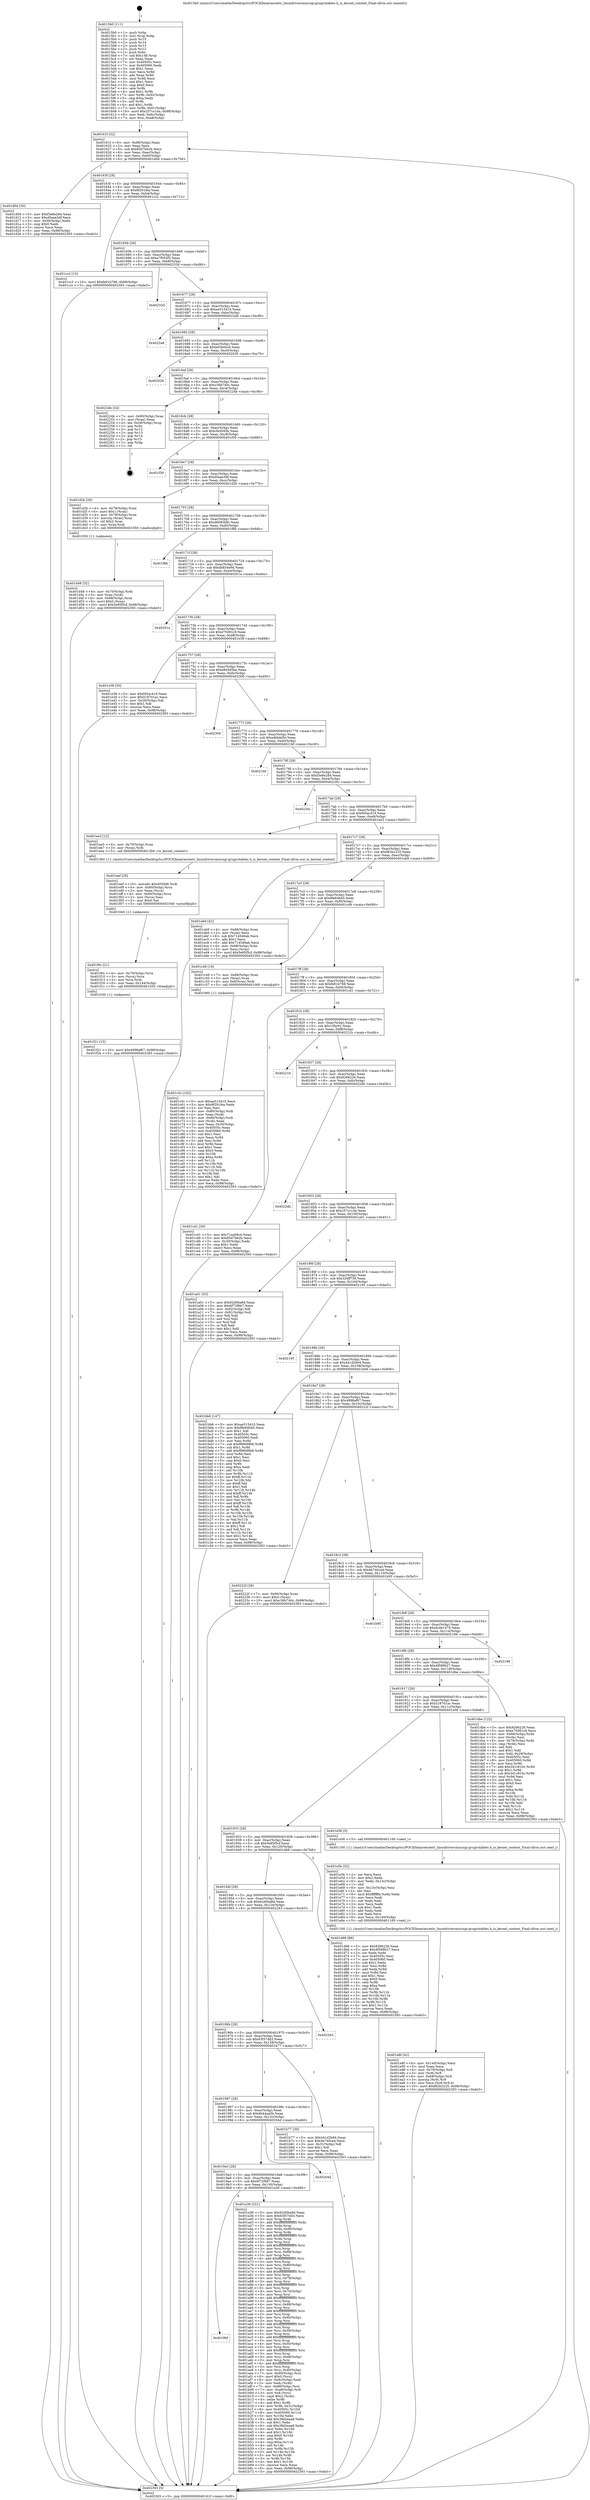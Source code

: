 digraph "0x4015b0" {
  label = "0x4015b0 (/mnt/c/Users/mathe/Desktop/tcc/POCII/binaries/extr_linuxdriversmiscsgi-grugrutables.h_is_kernel_context_Final-ollvm.out::main(0))"
  labelloc = "t"
  node[shape=record]

  Entry [label="",width=0.3,height=0.3,shape=circle,fillcolor=black,style=filled]
  "0x40161f" [label="{
     0x40161f [32]\l
     | [instrs]\l
     &nbsp;&nbsp;0x40161f \<+6\>: mov -0x98(%rbp),%eax\l
     &nbsp;&nbsp;0x401625 \<+2\>: mov %eax,%ecx\l
     &nbsp;&nbsp;0x401627 \<+6\>: sub $0x85d7bb2b,%ecx\l
     &nbsp;&nbsp;0x40162d \<+6\>: mov %eax,-0xac(%rbp)\l
     &nbsp;&nbsp;0x401633 \<+6\>: mov %ecx,-0xb0(%rbp)\l
     &nbsp;&nbsp;0x401639 \<+6\>: je 0000000000401d0d \<main+0x75d\>\l
  }"]
  "0x401d0d" [label="{
     0x401d0d [30]\l
     | [instrs]\l
     &nbsp;&nbsp;0x401d0d \<+5\>: mov $0xf3e8e284,%eax\l
     &nbsp;&nbsp;0x401d12 \<+5\>: mov $0xd5aae3df,%ecx\l
     &nbsp;&nbsp;0x401d17 \<+3\>: mov -0x30(%rbp),%edx\l
     &nbsp;&nbsp;0x401d1a \<+3\>: cmp $0x0,%edx\l
     &nbsp;&nbsp;0x401d1d \<+3\>: cmove %ecx,%eax\l
     &nbsp;&nbsp;0x401d20 \<+6\>: mov %eax,-0x98(%rbp)\l
     &nbsp;&nbsp;0x401d26 \<+5\>: jmp 0000000000402393 \<main+0xde3\>\l
  }"]
  "0x40163f" [label="{
     0x40163f [28]\l
     | [instrs]\l
     &nbsp;&nbsp;0x40163f \<+5\>: jmp 0000000000401644 \<main+0x94\>\l
     &nbsp;&nbsp;0x401644 \<+6\>: mov -0xac(%rbp),%eax\l
     &nbsp;&nbsp;0x40164a \<+5\>: sub $0x8f291fea,%eax\l
     &nbsp;&nbsp;0x40164f \<+6\>: mov %eax,-0xb4(%rbp)\l
     &nbsp;&nbsp;0x401655 \<+6\>: je 0000000000401cc2 \<main+0x712\>\l
  }"]
  Exit [label="",width=0.3,height=0.3,shape=circle,fillcolor=black,style=filled,peripheries=2]
  "0x401cc2" [label="{
     0x401cc2 [15]\l
     | [instrs]\l
     &nbsp;&nbsp;0x401cc2 \<+10\>: movl $0xfe91b788,-0x98(%rbp)\l
     &nbsp;&nbsp;0x401ccc \<+5\>: jmp 0000000000402393 \<main+0xde3\>\l
  }"]
  "0x40165b" [label="{
     0x40165b [28]\l
     | [instrs]\l
     &nbsp;&nbsp;0x40165b \<+5\>: jmp 0000000000401660 \<main+0xb0\>\l
     &nbsp;&nbsp;0x401660 \<+6\>: mov -0xac(%rbp),%eax\l
     &nbsp;&nbsp;0x401666 \<+5\>: sub $0xa7f055f3,%eax\l
     &nbsp;&nbsp;0x40166b \<+6\>: mov %eax,-0xb8(%rbp)\l
     &nbsp;&nbsp;0x401671 \<+6\>: je 000000000040233d \<main+0xd8d\>\l
  }"]
  "0x401f21" [label="{
     0x401f21 [15]\l
     | [instrs]\l
     &nbsp;&nbsp;0x401f21 \<+10\>: movl $0x4998af67,-0x98(%rbp)\l
     &nbsp;&nbsp;0x401f2b \<+5\>: jmp 0000000000402393 \<main+0xde3\>\l
  }"]
  "0x40233d" [label="{
     0x40233d\l
  }", style=dashed]
  "0x401677" [label="{
     0x401677 [28]\l
     | [instrs]\l
     &nbsp;&nbsp;0x401677 \<+5\>: jmp 000000000040167c \<main+0xcc\>\l
     &nbsp;&nbsp;0x40167c \<+6\>: mov -0xac(%rbp),%eax\l
     &nbsp;&nbsp;0x401682 \<+5\>: sub $0xae515410,%eax\l
     &nbsp;&nbsp;0x401687 \<+6\>: mov %eax,-0xbc(%rbp)\l
     &nbsp;&nbsp;0x40168d \<+6\>: je 00000000004022a8 \<main+0xcf8\>\l
  }"]
  "0x401f0c" [label="{
     0x401f0c [21]\l
     | [instrs]\l
     &nbsp;&nbsp;0x401f0c \<+4\>: mov -0x70(%rbp),%rcx\l
     &nbsp;&nbsp;0x401f10 \<+3\>: mov (%rcx),%rcx\l
     &nbsp;&nbsp;0x401f13 \<+3\>: mov %rcx,%rdi\l
     &nbsp;&nbsp;0x401f16 \<+6\>: mov %eax,-0x144(%rbp)\l
     &nbsp;&nbsp;0x401f1c \<+5\>: call 0000000000401030 \<free@plt\>\l
     | [calls]\l
     &nbsp;&nbsp;0x401030 \{1\} (unknown)\l
  }"]
  "0x4022a8" [label="{
     0x4022a8\l
  }", style=dashed]
  "0x401693" [label="{
     0x401693 [28]\l
     | [instrs]\l
     &nbsp;&nbsp;0x401693 \<+5\>: jmp 0000000000401698 \<main+0xe8\>\l
     &nbsp;&nbsp;0x401698 \<+6\>: mov -0xac(%rbp),%eax\l
     &nbsp;&nbsp;0x40169e \<+5\>: sub $0xb65b0ec6,%eax\l
     &nbsp;&nbsp;0x4016a3 \<+6\>: mov %eax,-0xc0(%rbp)\l
     &nbsp;&nbsp;0x4016a9 \<+6\>: je 0000000000402029 \<main+0xa79\>\l
  }"]
  "0x401eef" [label="{
     0x401eef [29]\l
     | [instrs]\l
     &nbsp;&nbsp;0x401eef \<+10\>: movabs $0x4030d6,%rdi\l
     &nbsp;&nbsp;0x401ef9 \<+4\>: mov -0x60(%rbp),%rcx\l
     &nbsp;&nbsp;0x401efd \<+2\>: mov %eax,(%rcx)\l
     &nbsp;&nbsp;0x401eff \<+4\>: mov -0x60(%rbp),%rcx\l
     &nbsp;&nbsp;0x401f03 \<+2\>: mov (%rcx),%esi\l
     &nbsp;&nbsp;0x401f05 \<+2\>: mov $0x0,%al\l
     &nbsp;&nbsp;0x401f07 \<+5\>: call 0000000000401040 \<printf@plt\>\l
     | [calls]\l
     &nbsp;&nbsp;0x401040 \{1\} (unknown)\l
  }"]
  "0x402029" [label="{
     0x402029\l
  }", style=dashed]
  "0x4016af" [label="{
     0x4016af [28]\l
     | [instrs]\l
     &nbsp;&nbsp;0x4016af \<+5\>: jmp 00000000004016b4 \<main+0x104\>\l
     &nbsp;&nbsp;0x4016b4 \<+6\>: mov -0xac(%rbp),%eax\l
     &nbsp;&nbsp;0x4016ba \<+5\>: sub $0xc36b740c,%eax\l
     &nbsp;&nbsp;0x4016bf \<+6\>: mov %eax,-0xc4(%rbp)\l
     &nbsp;&nbsp;0x4016c5 \<+6\>: je 000000000040224b \<main+0xc9b\>\l
  }"]
  "0x401e8f" [label="{
     0x401e8f [42]\l
     | [instrs]\l
     &nbsp;&nbsp;0x401e8f \<+6\>: mov -0x140(%rbp),%ecx\l
     &nbsp;&nbsp;0x401e95 \<+3\>: imul %eax,%ecx\l
     &nbsp;&nbsp;0x401e98 \<+4\>: mov -0x70(%rbp),%r8\l
     &nbsp;&nbsp;0x401e9c \<+3\>: mov (%r8),%r8\l
     &nbsp;&nbsp;0x401e9f \<+4\>: mov -0x68(%rbp),%r9\l
     &nbsp;&nbsp;0x401ea3 \<+3\>: movslq (%r9),%r9\l
     &nbsp;&nbsp;0x401ea6 \<+4\>: mov %ecx,(%r8,%r9,4)\l
     &nbsp;&nbsp;0x401eaa \<+10\>: movl $0xf82b2225,-0x98(%rbp)\l
     &nbsp;&nbsp;0x401eb4 \<+5\>: jmp 0000000000402393 \<main+0xde3\>\l
  }"]
  "0x40224b" [label="{
     0x40224b [24]\l
     | [instrs]\l
     &nbsp;&nbsp;0x40224b \<+7\>: mov -0x90(%rbp),%rax\l
     &nbsp;&nbsp;0x402252 \<+2\>: mov (%rax),%eax\l
     &nbsp;&nbsp;0x402254 \<+4\>: lea -0x28(%rbp),%rsp\l
     &nbsp;&nbsp;0x402258 \<+1\>: pop %rbx\l
     &nbsp;&nbsp;0x402259 \<+2\>: pop %r12\l
     &nbsp;&nbsp;0x40225b \<+2\>: pop %r13\l
     &nbsp;&nbsp;0x40225d \<+2\>: pop %r14\l
     &nbsp;&nbsp;0x40225f \<+2\>: pop %r15\l
     &nbsp;&nbsp;0x402261 \<+1\>: pop %rbp\l
     &nbsp;&nbsp;0x402262 \<+1\>: ret\l
  }"]
  "0x4016cb" [label="{
     0x4016cb [28]\l
     | [instrs]\l
     &nbsp;&nbsp;0x4016cb \<+5\>: jmp 00000000004016d0 \<main+0x120\>\l
     &nbsp;&nbsp;0x4016d0 \<+6\>: mov -0xac(%rbp),%eax\l
     &nbsp;&nbsp;0x4016d6 \<+5\>: sub $0xcfa3045b,%eax\l
     &nbsp;&nbsp;0x4016db \<+6\>: mov %eax,-0xc8(%rbp)\l
     &nbsp;&nbsp;0x4016e1 \<+6\>: je 0000000000401f30 \<main+0x980\>\l
  }"]
  "0x401e5b" [label="{
     0x401e5b [52]\l
     | [instrs]\l
     &nbsp;&nbsp;0x401e5b \<+2\>: xor %ecx,%ecx\l
     &nbsp;&nbsp;0x401e5d \<+5\>: mov $0x2,%edx\l
     &nbsp;&nbsp;0x401e62 \<+6\>: mov %edx,-0x13c(%rbp)\l
     &nbsp;&nbsp;0x401e68 \<+1\>: cltd\l
     &nbsp;&nbsp;0x401e69 \<+6\>: mov -0x13c(%rbp),%esi\l
     &nbsp;&nbsp;0x401e6f \<+2\>: idiv %esi\l
     &nbsp;&nbsp;0x401e71 \<+6\>: imul $0xfffffffe,%edx,%edx\l
     &nbsp;&nbsp;0x401e77 \<+2\>: mov %ecx,%edi\l
     &nbsp;&nbsp;0x401e79 \<+2\>: sub %edx,%edi\l
     &nbsp;&nbsp;0x401e7b \<+2\>: mov %ecx,%edx\l
     &nbsp;&nbsp;0x401e7d \<+3\>: sub $0x1,%edx\l
     &nbsp;&nbsp;0x401e80 \<+2\>: add %edx,%edi\l
     &nbsp;&nbsp;0x401e82 \<+2\>: sub %edi,%ecx\l
     &nbsp;&nbsp;0x401e84 \<+6\>: mov %ecx,-0x140(%rbp)\l
     &nbsp;&nbsp;0x401e8a \<+5\>: call 0000000000401160 \<next_i\>\l
     | [calls]\l
     &nbsp;&nbsp;0x401160 \{1\} (/mnt/c/Users/mathe/Desktop/tcc/POCII/binaries/extr_linuxdriversmiscsgi-grugrutables.h_is_kernel_context_Final-ollvm.out::next_i)\l
  }"]
  "0x401f30" [label="{
     0x401f30\l
  }", style=dashed]
  "0x4016e7" [label="{
     0x4016e7 [28]\l
     | [instrs]\l
     &nbsp;&nbsp;0x4016e7 \<+5\>: jmp 00000000004016ec \<main+0x13c\>\l
     &nbsp;&nbsp;0x4016ec \<+6\>: mov -0xac(%rbp),%eax\l
     &nbsp;&nbsp;0x4016f2 \<+5\>: sub $0xd5aae3df,%eax\l
     &nbsp;&nbsp;0x4016f7 \<+6\>: mov %eax,-0xcc(%rbp)\l
     &nbsp;&nbsp;0x4016fd \<+6\>: je 0000000000401d2b \<main+0x77b\>\l
  }"]
  "0x401d48" [label="{
     0x401d48 [32]\l
     | [instrs]\l
     &nbsp;&nbsp;0x401d48 \<+4\>: mov -0x70(%rbp),%rdi\l
     &nbsp;&nbsp;0x401d4c \<+3\>: mov %rax,(%rdi)\l
     &nbsp;&nbsp;0x401d4f \<+4\>: mov -0x68(%rbp),%rax\l
     &nbsp;&nbsp;0x401d53 \<+6\>: movl $0x0,(%rax)\l
     &nbsp;&nbsp;0x401d59 \<+10\>: movl $0x5e95f5cf,-0x98(%rbp)\l
     &nbsp;&nbsp;0x401d63 \<+5\>: jmp 0000000000402393 \<main+0xde3\>\l
  }"]
  "0x401d2b" [label="{
     0x401d2b [29]\l
     | [instrs]\l
     &nbsp;&nbsp;0x401d2b \<+4\>: mov -0x78(%rbp),%rax\l
     &nbsp;&nbsp;0x401d2f \<+6\>: movl $0x1,(%rax)\l
     &nbsp;&nbsp;0x401d35 \<+4\>: mov -0x78(%rbp),%rax\l
     &nbsp;&nbsp;0x401d39 \<+3\>: movslq (%rax),%rax\l
     &nbsp;&nbsp;0x401d3c \<+4\>: shl $0x2,%rax\l
     &nbsp;&nbsp;0x401d40 \<+3\>: mov %rax,%rdi\l
     &nbsp;&nbsp;0x401d43 \<+5\>: call 0000000000401050 \<malloc@plt\>\l
     | [calls]\l
     &nbsp;&nbsp;0x401050 \{1\} (unknown)\l
  }"]
  "0x401703" [label="{
     0x401703 [28]\l
     | [instrs]\l
     &nbsp;&nbsp;0x401703 \<+5\>: jmp 0000000000401708 \<main+0x158\>\l
     &nbsp;&nbsp;0x401708 \<+6\>: mov -0xac(%rbp),%eax\l
     &nbsp;&nbsp;0x40170e \<+5\>: sub $0xd6083b9c,%eax\l
     &nbsp;&nbsp;0x401713 \<+6\>: mov %eax,-0xd0(%rbp)\l
     &nbsp;&nbsp;0x401719 \<+6\>: je 0000000000401f8b \<main+0x9db\>\l
  }"]
  "0x401c5c" [label="{
     0x401c5c [102]\l
     | [instrs]\l
     &nbsp;&nbsp;0x401c5c \<+5\>: mov $0xae515410,%ecx\l
     &nbsp;&nbsp;0x401c61 \<+5\>: mov $0x8f291fea,%edx\l
     &nbsp;&nbsp;0x401c66 \<+2\>: xor %esi,%esi\l
     &nbsp;&nbsp;0x401c68 \<+4\>: mov -0x80(%rbp),%rdi\l
     &nbsp;&nbsp;0x401c6c \<+2\>: mov %eax,(%rdi)\l
     &nbsp;&nbsp;0x401c6e \<+4\>: mov -0x80(%rbp),%rdi\l
     &nbsp;&nbsp;0x401c72 \<+2\>: mov (%rdi),%eax\l
     &nbsp;&nbsp;0x401c74 \<+3\>: mov %eax,-0x30(%rbp)\l
     &nbsp;&nbsp;0x401c77 \<+7\>: mov 0x40505c,%eax\l
     &nbsp;&nbsp;0x401c7e \<+8\>: mov 0x405060,%r8d\l
     &nbsp;&nbsp;0x401c86 \<+3\>: sub $0x1,%esi\l
     &nbsp;&nbsp;0x401c89 \<+3\>: mov %eax,%r9d\l
     &nbsp;&nbsp;0x401c8c \<+3\>: add %esi,%r9d\l
     &nbsp;&nbsp;0x401c8f \<+4\>: imul %r9d,%eax\l
     &nbsp;&nbsp;0x401c93 \<+3\>: and $0x1,%eax\l
     &nbsp;&nbsp;0x401c96 \<+3\>: cmp $0x0,%eax\l
     &nbsp;&nbsp;0x401c99 \<+4\>: sete %r10b\l
     &nbsp;&nbsp;0x401c9d \<+4\>: cmp $0xa,%r8d\l
     &nbsp;&nbsp;0x401ca1 \<+4\>: setl %r11b\l
     &nbsp;&nbsp;0x401ca5 \<+3\>: mov %r10b,%bl\l
     &nbsp;&nbsp;0x401ca8 \<+3\>: and %r11b,%bl\l
     &nbsp;&nbsp;0x401cab \<+3\>: xor %r11b,%r10b\l
     &nbsp;&nbsp;0x401cae \<+3\>: or %r10b,%bl\l
     &nbsp;&nbsp;0x401cb1 \<+3\>: test $0x1,%bl\l
     &nbsp;&nbsp;0x401cb4 \<+3\>: cmovne %edx,%ecx\l
     &nbsp;&nbsp;0x401cb7 \<+6\>: mov %ecx,-0x98(%rbp)\l
     &nbsp;&nbsp;0x401cbd \<+5\>: jmp 0000000000402393 \<main+0xde3\>\l
  }"]
  "0x401f8b" [label="{
     0x401f8b\l
  }", style=dashed]
  "0x40171f" [label="{
     0x40171f [28]\l
     | [instrs]\l
     &nbsp;&nbsp;0x40171f \<+5\>: jmp 0000000000401724 \<main+0x174\>\l
     &nbsp;&nbsp;0x401724 \<+6\>: mov -0xac(%rbp),%eax\l
     &nbsp;&nbsp;0x40172a \<+5\>: sub $0xdb834e9d,%eax\l
     &nbsp;&nbsp;0x40172f \<+6\>: mov %eax,-0xd4(%rbp)\l
     &nbsp;&nbsp;0x401735 \<+6\>: je 000000000040201a \<main+0xa6a\>\l
  }"]
  "0x4019bf" [label="{
     0x4019bf\l
  }", style=dashed]
  "0x40201a" [label="{
     0x40201a\l
  }", style=dashed]
  "0x40173b" [label="{
     0x40173b [28]\l
     | [instrs]\l
     &nbsp;&nbsp;0x40173b \<+5\>: jmp 0000000000401740 \<main+0x190\>\l
     &nbsp;&nbsp;0x401740 \<+6\>: mov -0xac(%rbp),%eax\l
     &nbsp;&nbsp;0x401746 \<+5\>: sub $0xe75081c9,%eax\l
     &nbsp;&nbsp;0x40174b \<+6\>: mov %eax,-0xd8(%rbp)\l
     &nbsp;&nbsp;0x401751 \<+6\>: je 0000000000401e38 \<main+0x888\>\l
  }"]
  "0x401a36" [label="{
     0x401a36 [321]\l
     | [instrs]\l
     &nbsp;&nbsp;0x401a36 \<+5\>: mov $0x62d0ba8d,%eax\l
     &nbsp;&nbsp;0x401a3b \<+5\>: mov $0x63f37dd3,%ecx\l
     &nbsp;&nbsp;0x401a40 \<+3\>: mov %rsp,%rdx\l
     &nbsp;&nbsp;0x401a43 \<+4\>: add $0xfffffffffffffff0,%rdx\l
     &nbsp;&nbsp;0x401a47 \<+3\>: mov %rdx,%rsp\l
     &nbsp;&nbsp;0x401a4a \<+7\>: mov %rdx,-0x90(%rbp)\l
     &nbsp;&nbsp;0x401a51 \<+3\>: mov %rsp,%rdx\l
     &nbsp;&nbsp;0x401a54 \<+4\>: add $0xfffffffffffffff0,%rdx\l
     &nbsp;&nbsp;0x401a58 \<+3\>: mov %rdx,%rsp\l
     &nbsp;&nbsp;0x401a5b \<+3\>: mov %rsp,%rsi\l
     &nbsp;&nbsp;0x401a5e \<+4\>: add $0xfffffffffffffff0,%rsi\l
     &nbsp;&nbsp;0x401a62 \<+3\>: mov %rsi,%rsp\l
     &nbsp;&nbsp;0x401a65 \<+7\>: mov %rsi,-0x88(%rbp)\l
     &nbsp;&nbsp;0x401a6c \<+3\>: mov %rsp,%rsi\l
     &nbsp;&nbsp;0x401a6f \<+4\>: add $0xfffffffffffffff0,%rsi\l
     &nbsp;&nbsp;0x401a73 \<+3\>: mov %rsi,%rsp\l
     &nbsp;&nbsp;0x401a76 \<+4\>: mov %rsi,-0x80(%rbp)\l
     &nbsp;&nbsp;0x401a7a \<+3\>: mov %rsp,%rsi\l
     &nbsp;&nbsp;0x401a7d \<+4\>: add $0xfffffffffffffff0,%rsi\l
     &nbsp;&nbsp;0x401a81 \<+3\>: mov %rsi,%rsp\l
     &nbsp;&nbsp;0x401a84 \<+4\>: mov %rsi,-0x78(%rbp)\l
     &nbsp;&nbsp;0x401a88 \<+3\>: mov %rsp,%rsi\l
     &nbsp;&nbsp;0x401a8b \<+4\>: add $0xfffffffffffffff0,%rsi\l
     &nbsp;&nbsp;0x401a8f \<+3\>: mov %rsi,%rsp\l
     &nbsp;&nbsp;0x401a92 \<+4\>: mov %rsi,-0x70(%rbp)\l
     &nbsp;&nbsp;0x401a96 \<+3\>: mov %rsp,%rsi\l
     &nbsp;&nbsp;0x401a99 \<+4\>: add $0xfffffffffffffff0,%rsi\l
     &nbsp;&nbsp;0x401a9d \<+3\>: mov %rsi,%rsp\l
     &nbsp;&nbsp;0x401aa0 \<+4\>: mov %rsi,-0x68(%rbp)\l
     &nbsp;&nbsp;0x401aa4 \<+3\>: mov %rsp,%rsi\l
     &nbsp;&nbsp;0x401aa7 \<+4\>: add $0xfffffffffffffff0,%rsi\l
     &nbsp;&nbsp;0x401aab \<+3\>: mov %rsi,%rsp\l
     &nbsp;&nbsp;0x401aae \<+4\>: mov %rsi,-0x60(%rbp)\l
     &nbsp;&nbsp;0x401ab2 \<+3\>: mov %rsp,%rsi\l
     &nbsp;&nbsp;0x401ab5 \<+4\>: add $0xfffffffffffffff0,%rsi\l
     &nbsp;&nbsp;0x401ab9 \<+3\>: mov %rsi,%rsp\l
     &nbsp;&nbsp;0x401abc \<+4\>: mov %rsi,-0x58(%rbp)\l
     &nbsp;&nbsp;0x401ac0 \<+3\>: mov %rsp,%rsi\l
     &nbsp;&nbsp;0x401ac3 \<+4\>: add $0xfffffffffffffff0,%rsi\l
     &nbsp;&nbsp;0x401ac7 \<+3\>: mov %rsi,%rsp\l
     &nbsp;&nbsp;0x401aca \<+4\>: mov %rsi,-0x50(%rbp)\l
     &nbsp;&nbsp;0x401ace \<+3\>: mov %rsp,%rsi\l
     &nbsp;&nbsp;0x401ad1 \<+4\>: add $0xfffffffffffffff0,%rsi\l
     &nbsp;&nbsp;0x401ad5 \<+3\>: mov %rsi,%rsp\l
     &nbsp;&nbsp;0x401ad8 \<+4\>: mov %rsi,-0x48(%rbp)\l
     &nbsp;&nbsp;0x401adc \<+3\>: mov %rsp,%rsi\l
     &nbsp;&nbsp;0x401adf \<+4\>: add $0xfffffffffffffff0,%rsi\l
     &nbsp;&nbsp;0x401ae3 \<+3\>: mov %rsi,%rsp\l
     &nbsp;&nbsp;0x401ae6 \<+4\>: mov %rsi,-0x40(%rbp)\l
     &nbsp;&nbsp;0x401aea \<+7\>: mov -0x90(%rbp),%rsi\l
     &nbsp;&nbsp;0x401af1 \<+6\>: movl $0x0,(%rsi)\l
     &nbsp;&nbsp;0x401af7 \<+6\>: mov -0x9c(%rbp),%edi\l
     &nbsp;&nbsp;0x401afd \<+2\>: mov %edi,(%rdx)\l
     &nbsp;&nbsp;0x401aff \<+7\>: mov -0x88(%rbp),%rsi\l
     &nbsp;&nbsp;0x401b06 \<+7\>: mov -0xa8(%rbp),%r8\l
     &nbsp;&nbsp;0x401b0d \<+3\>: mov %r8,(%rsi)\l
     &nbsp;&nbsp;0x401b10 \<+3\>: cmpl $0x2,(%rdx)\l
     &nbsp;&nbsp;0x401b13 \<+4\>: setne %r9b\l
     &nbsp;&nbsp;0x401b17 \<+4\>: and $0x1,%r9b\l
     &nbsp;&nbsp;0x401b1b \<+4\>: mov %r9b,-0x31(%rbp)\l
     &nbsp;&nbsp;0x401b1f \<+8\>: mov 0x40505c,%r10d\l
     &nbsp;&nbsp;0x401b27 \<+8\>: mov 0x405060,%r11d\l
     &nbsp;&nbsp;0x401b2f \<+3\>: mov %r10d,%ebx\l
     &nbsp;&nbsp;0x401b32 \<+6\>: add $0x39d2eaa8,%ebx\l
     &nbsp;&nbsp;0x401b38 \<+3\>: sub $0x1,%ebx\l
     &nbsp;&nbsp;0x401b3b \<+6\>: sub $0x39d2eaa8,%ebx\l
     &nbsp;&nbsp;0x401b41 \<+4\>: imul %ebx,%r10d\l
     &nbsp;&nbsp;0x401b45 \<+4\>: and $0x1,%r10d\l
     &nbsp;&nbsp;0x401b49 \<+4\>: cmp $0x0,%r10d\l
     &nbsp;&nbsp;0x401b4d \<+4\>: sete %r9b\l
     &nbsp;&nbsp;0x401b51 \<+4\>: cmp $0xa,%r11d\l
     &nbsp;&nbsp;0x401b55 \<+4\>: setl %r14b\l
     &nbsp;&nbsp;0x401b59 \<+3\>: mov %r9b,%r15b\l
     &nbsp;&nbsp;0x401b5c \<+3\>: and %r14b,%r15b\l
     &nbsp;&nbsp;0x401b5f \<+3\>: xor %r14b,%r9b\l
     &nbsp;&nbsp;0x401b62 \<+3\>: or %r9b,%r15b\l
     &nbsp;&nbsp;0x401b65 \<+4\>: test $0x1,%r15b\l
     &nbsp;&nbsp;0x401b69 \<+3\>: cmovne %ecx,%eax\l
     &nbsp;&nbsp;0x401b6c \<+6\>: mov %eax,-0x98(%rbp)\l
     &nbsp;&nbsp;0x401b72 \<+5\>: jmp 0000000000402393 \<main+0xde3\>\l
  }"]
  "0x401e38" [label="{
     0x401e38 [30]\l
     | [instrs]\l
     &nbsp;&nbsp;0x401e38 \<+5\>: mov $0xf45ac419,%eax\l
     &nbsp;&nbsp;0x401e3d \<+5\>: mov $0x518701ac,%ecx\l
     &nbsp;&nbsp;0x401e42 \<+3\>: mov -0x29(%rbp),%dl\l
     &nbsp;&nbsp;0x401e45 \<+3\>: test $0x1,%dl\l
     &nbsp;&nbsp;0x401e48 \<+3\>: cmovne %ecx,%eax\l
     &nbsp;&nbsp;0x401e4b \<+6\>: mov %eax,-0x98(%rbp)\l
     &nbsp;&nbsp;0x401e51 \<+5\>: jmp 0000000000402393 \<main+0xde3\>\l
  }"]
  "0x401757" [label="{
     0x401757 [28]\l
     | [instrs]\l
     &nbsp;&nbsp;0x401757 \<+5\>: jmp 000000000040175c \<main+0x1ac\>\l
     &nbsp;&nbsp;0x40175c \<+6\>: mov -0xac(%rbp),%eax\l
     &nbsp;&nbsp;0x401762 \<+5\>: sub $0xe845d5ba,%eax\l
     &nbsp;&nbsp;0x401767 \<+6\>: mov %eax,-0xdc(%rbp)\l
     &nbsp;&nbsp;0x40176d \<+6\>: je 0000000000402300 \<main+0xd50\>\l
  }"]
  "0x4019a3" [label="{
     0x4019a3 [28]\l
     | [instrs]\l
     &nbsp;&nbsp;0x4019a3 \<+5\>: jmp 00000000004019a8 \<main+0x3f8\>\l
     &nbsp;&nbsp;0x4019a8 \<+6\>: mov -0xac(%rbp),%eax\l
     &nbsp;&nbsp;0x4019ae \<+5\>: sub $0x6f72f867,%eax\l
     &nbsp;&nbsp;0x4019b3 \<+6\>: mov %eax,-0x130(%rbp)\l
     &nbsp;&nbsp;0x4019b9 \<+6\>: je 0000000000401a36 \<main+0x486\>\l
  }"]
  "0x402300" [label="{
     0x402300\l
  }", style=dashed]
  "0x401773" [label="{
     0x401773 [28]\l
     | [instrs]\l
     &nbsp;&nbsp;0x401773 \<+5\>: jmp 0000000000401778 \<main+0x1c8\>\l
     &nbsp;&nbsp;0x401778 \<+6\>: mov -0xac(%rbp),%eax\l
     &nbsp;&nbsp;0x40177e \<+5\>: sub $0xefebdd5e,%eax\l
     &nbsp;&nbsp;0x401783 \<+6\>: mov %eax,-0xe0(%rbp)\l
     &nbsp;&nbsp;0x401789 \<+6\>: je 00000000004021bf \<main+0xc0f\>\l
  }"]
  "0x40204d" [label="{
     0x40204d\l
  }", style=dashed]
  "0x4021bf" [label="{
     0x4021bf\l
  }", style=dashed]
  "0x40178f" [label="{
     0x40178f [28]\l
     | [instrs]\l
     &nbsp;&nbsp;0x40178f \<+5\>: jmp 0000000000401794 \<main+0x1e4\>\l
     &nbsp;&nbsp;0x401794 \<+6\>: mov -0xac(%rbp),%eax\l
     &nbsp;&nbsp;0x40179a \<+5\>: sub $0xf3e8e284,%eax\l
     &nbsp;&nbsp;0x40179f \<+6\>: mov %eax,-0xe4(%rbp)\l
     &nbsp;&nbsp;0x4017a5 \<+6\>: je 000000000040220c \<main+0xc5c\>\l
  }"]
  "0x401987" [label="{
     0x401987 [28]\l
     | [instrs]\l
     &nbsp;&nbsp;0x401987 \<+5\>: jmp 000000000040198c \<main+0x3dc\>\l
     &nbsp;&nbsp;0x40198c \<+6\>: mov -0xac(%rbp),%eax\l
     &nbsp;&nbsp;0x401992 \<+5\>: sub $0x6b44aa5b,%eax\l
     &nbsp;&nbsp;0x401997 \<+6\>: mov %eax,-0x12c(%rbp)\l
     &nbsp;&nbsp;0x40199d \<+6\>: je 000000000040204d \<main+0xa9d\>\l
  }"]
  "0x40220c" [label="{
     0x40220c\l
  }", style=dashed]
  "0x4017ab" [label="{
     0x4017ab [28]\l
     | [instrs]\l
     &nbsp;&nbsp;0x4017ab \<+5\>: jmp 00000000004017b0 \<main+0x200\>\l
     &nbsp;&nbsp;0x4017b0 \<+6\>: mov -0xac(%rbp),%eax\l
     &nbsp;&nbsp;0x4017b6 \<+5\>: sub $0xf45ac419,%eax\l
     &nbsp;&nbsp;0x4017bb \<+6\>: mov %eax,-0xe8(%rbp)\l
     &nbsp;&nbsp;0x4017c1 \<+6\>: je 0000000000401ee3 \<main+0x933\>\l
  }"]
  "0x401b77" [label="{
     0x401b77 [30]\l
     | [instrs]\l
     &nbsp;&nbsp;0x401b77 \<+5\>: mov $0x441d2b94,%eax\l
     &nbsp;&nbsp;0x401b7c \<+5\>: mov $0x4b740ca4,%ecx\l
     &nbsp;&nbsp;0x401b81 \<+3\>: mov -0x31(%rbp),%dl\l
     &nbsp;&nbsp;0x401b84 \<+3\>: test $0x1,%dl\l
     &nbsp;&nbsp;0x401b87 \<+3\>: cmovne %ecx,%eax\l
     &nbsp;&nbsp;0x401b8a \<+6\>: mov %eax,-0x98(%rbp)\l
     &nbsp;&nbsp;0x401b90 \<+5\>: jmp 0000000000402393 \<main+0xde3\>\l
  }"]
  "0x401ee3" [label="{
     0x401ee3 [12]\l
     | [instrs]\l
     &nbsp;&nbsp;0x401ee3 \<+4\>: mov -0x70(%rbp),%rax\l
     &nbsp;&nbsp;0x401ee7 \<+3\>: mov (%rax),%rdi\l
     &nbsp;&nbsp;0x401eea \<+5\>: call 00000000004013b0 \<is_kernel_context\>\l
     | [calls]\l
     &nbsp;&nbsp;0x4013b0 \{1\} (/mnt/c/Users/mathe/Desktop/tcc/POCII/binaries/extr_linuxdriversmiscsgi-grugrutables.h_is_kernel_context_Final-ollvm.out::is_kernel_context)\l
  }"]
  "0x4017c7" [label="{
     0x4017c7 [28]\l
     | [instrs]\l
     &nbsp;&nbsp;0x4017c7 \<+5\>: jmp 00000000004017cc \<main+0x21c\>\l
     &nbsp;&nbsp;0x4017cc \<+6\>: mov -0xac(%rbp),%eax\l
     &nbsp;&nbsp;0x4017d2 \<+5\>: sub $0xf82b2225,%eax\l
     &nbsp;&nbsp;0x4017d7 \<+6\>: mov %eax,-0xec(%rbp)\l
     &nbsp;&nbsp;0x4017dd \<+6\>: je 0000000000401eb9 \<main+0x909\>\l
  }"]
  "0x40196b" [label="{
     0x40196b [28]\l
     | [instrs]\l
     &nbsp;&nbsp;0x40196b \<+5\>: jmp 0000000000401970 \<main+0x3c0\>\l
     &nbsp;&nbsp;0x401970 \<+6\>: mov -0xac(%rbp),%eax\l
     &nbsp;&nbsp;0x401976 \<+5\>: sub $0x63f37dd3,%eax\l
     &nbsp;&nbsp;0x40197b \<+6\>: mov %eax,-0x128(%rbp)\l
     &nbsp;&nbsp;0x401981 \<+6\>: je 0000000000401b77 \<main+0x5c7\>\l
  }"]
  "0x401eb9" [label="{
     0x401eb9 [42]\l
     | [instrs]\l
     &nbsp;&nbsp;0x401eb9 \<+4\>: mov -0x68(%rbp),%rax\l
     &nbsp;&nbsp;0x401ebd \<+2\>: mov (%rax),%ecx\l
     &nbsp;&nbsp;0x401ebf \<+6\>: sub $0x714546ab,%ecx\l
     &nbsp;&nbsp;0x401ec5 \<+3\>: add $0x1,%ecx\l
     &nbsp;&nbsp;0x401ec8 \<+6\>: add $0x714546ab,%ecx\l
     &nbsp;&nbsp;0x401ece \<+4\>: mov -0x68(%rbp),%rax\l
     &nbsp;&nbsp;0x401ed2 \<+2\>: mov %ecx,(%rax)\l
     &nbsp;&nbsp;0x401ed4 \<+10\>: movl $0x5e95f5cf,-0x98(%rbp)\l
     &nbsp;&nbsp;0x401ede \<+5\>: jmp 0000000000402393 \<main+0xde3\>\l
  }"]
  "0x4017e3" [label="{
     0x4017e3 [28]\l
     | [instrs]\l
     &nbsp;&nbsp;0x4017e3 \<+5\>: jmp 00000000004017e8 \<main+0x238\>\l
     &nbsp;&nbsp;0x4017e8 \<+6\>: mov -0xac(%rbp),%eax\l
     &nbsp;&nbsp;0x4017ee \<+5\>: sub $0xf8e64b45,%eax\l
     &nbsp;&nbsp;0x4017f3 \<+6\>: mov %eax,-0xf0(%rbp)\l
     &nbsp;&nbsp;0x4017f9 \<+6\>: je 0000000000401c49 \<main+0x699\>\l
  }"]
  "0x402263" [label="{
     0x402263\l
  }", style=dashed]
  "0x401c49" [label="{
     0x401c49 [19]\l
     | [instrs]\l
     &nbsp;&nbsp;0x401c49 \<+7\>: mov -0x88(%rbp),%rax\l
     &nbsp;&nbsp;0x401c50 \<+3\>: mov (%rax),%rax\l
     &nbsp;&nbsp;0x401c53 \<+4\>: mov 0x8(%rax),%rdi\l
     &nbsp;&nbsp;0x401c57 \<+5\>: call 0000000000401060 \<atoi@plt\>\l
     | [calls]\l
     &nbsp;&nbsp;0x401060 \{1\} (unknown)\l
  }"]
  "0x4017ff" [label="{
     0x4017ff [28]\l
     | [instrs]\l
     &nbsp;&nbsp;0x4017ff \<+5\>: jmp 0000000000401804 \<main+0x254\>\l
     &nbsp;&nbsp;0x401804 \<+6\>: mov -0xac(%rbp),%eax\l
     &nbsp;&nbsp;0x40180a \<+5\>: sub $0xfe91b788,%eax\l
     &nbsp;&nbsp;0x40180f \<+6\>: mov %eax,-0xf4(%rbp)\l
     &nbsp;&nbsp;0x401815 \<+6\>: je 0000000000401cd1 \<main+0x721\>\l
  }"]
  "0x40194f" [label="{
     0x40194f [28]\l
     | [instrs]\l
     &nbsp;&nbsp;0x40194f \<+5\>: jmp 0000000000401954 \<main+0x3a4\>\l
     &nbsp;&nbsp;0x401954 \<+6\>: mov -0xac(%rbp),%eax\l
     &nbsp;&nbsp;0x40195a \<+5\>: sub $0x62d0ba8d,%eax\l
     &nbsp;&nbsp;0x40195f \<+6\>: mov %eax,-0x124(%rbp)\l
     &nbsp;&nbsp;0x401965 \<+6\>: je 0000000000402263 \<main+0xcb3\>\l
  }"]
  "0x401cd1" [label="{
     0x401cd1 [30]\l
     | [instrs]\l
     &nbsp;&nbsp;0x401cd1 \<+5\>: mov $0x71aa09c4,%eax\l
     &nbsp;&nbsp;0x401cd6 \<+5\>: mov $0x85d7bb2b,%ecx\l
     &nbsp;&nbsp;0x401cdb \<+3\>: mov -0x30(%rbp),%edx\l
     &nbsp;&nbsp;0x401cde \<+3\>: cmp $0x1,%edx\l
     &nbsp;&nbsp;0x401ce1 \<+3\>: cmovl %ecx,%eax\l
     &nbsp;&nbsp;0x401ce4 \<+6\>: mov %eax,-0x98(%rbp)\l
     &nbsp;&nbsp;0x401cea \<+5\>: jmp 0000000000402393 \<main+0xde3\>\l
  }"]
  "0x40181b" [label="{
     0x40181b [28]\l
     | [instrs]\l
     &nbsp;&nbsp;0x40181b \<+5\>: jmp 0000000000401820 \<main+0x270\>\l
     &nbsp;&nbsp;0x401820 \<+6\>: mov -0xac(%rbp),%eax\l
     &nbsp;&nbsp;0x401826 \<+5\>: sub $0x15bc91,%eax\l
     &nbsp;&nbsp;0x40182b \<+6\>: mov %eax,-0xf8(%rbp)\l
     &nbsp;&nbsp;0x401831 \<+6\>: je 000000000040221b \<main+0xc6b\>\l
  }"]
  "0x401d68" [label="{
     0x401d68 [86]\l
     | [instrs]\l
     &nbsp;&nbsp;0x401d68 \<+5\>: mov $0x8266226,%eax\l
     &nbsp;&nbsp;0x401d6d \<+5\>: mov $0x4f589b27,%ecx\l
     &nbsp;&nbsp;0x401d72 \<+2\>: xor %edx,%edx\l
     &nbsp;&nbsp;0x401d74 \<+7\>: mov 0x40505c,%esi\l
     &nbsp;&nbsp;0x401d7b \<+7\>: mov 0x405060,%edi\l
     &nbsp;&nbsp;0x401d82 \<+3\>: sub $0x1,%edx\l
     &nbsp;&nbsp;0x401d85 \<+3\>: mov %esi,%r8d\l
     &nbsp;&nbsp;0x401d88 \<+3\>: add %edx,%r8d\l
     &nbsp;&nbsp;0x401d8b \<+4\>: imul %r8d,%esi\l
     &nbsp;&nbsp;0x401d8f \<+3\>: and $0x1,%esi\l
     &nbsp;&nbsp;0x401d92 \<+3\>: cmp $0x0,%esi\l
     &nbsp;&nbsp;0x401d95 \<+4\>: sete %r9b\l
     &nbsp;&nbsp;0x401d99 \<+3\>: cmp $0xa,%edi\l
     &nbsp;&nbsp;0x401d9c \<+4\>: setl %r10b\l
     &nbsp;&nbsp;0x401da0 \<+3\>: mov %r9b,%r11b\l
     &nbsp;&nbsp;0x401da3 \<+3\>: and %r10b,%r11b\l
     &nbsp;&nbsp;0x401da6 \<+3\>: xor %r10b,%r9b\l
     &nbsp;&nbsp;0x401da9 \<+3\>: or %r9b,%r11b\l
     &nbsp;&nbsp;0x401dac \<+4\>: test $0x1,%r11b\l
     &nbsp;&nbsp;0x401db0 \<+3\>: cmovne %ecx,%eax\l
     &nbsp;&nbsp;0x401db3 \<+6\>: mov %eax,-0x98(%rbp)\l
     &nbsp;&nbsp;0x401db9 \<+5\>: jmp 0000000000402393 \<main+0xde3\>\l
  }"]
  "0x40221b" [label="{
     0x40221b\l
  }", style=dashed]
  "0x401837" [label="{
     0x401837 [28]\l
     | [instrs]\l
     &nbsp;&nbsp;0x401837 \<+5\>: jmp 000000000040183c \<main+0x28c\>\l
     &nbsp;&nbsp;0x40183c \<+6\>: mov -0xac(%rbp),%eax\l
     &nbsp;&nbsp;0x401842 \<+5\>: sub $0x8266226,%eax\l
     &nbsp;&nbsp;0x401847 \<+6\>: mov %eax,-0xfc(%rbp)\l
     &nbsp;&nbsp;0x40184d \<+6\>: je 00000000004022db \<main+0xd2b\>\l
  }"]
  "0x401933" [label="{
     0x401933 [28]\l
     | [instrs]\l
     &nbsp;&nbsp;0x401933 \<+5\>: jmp 0000000000401938 \<main+0x388\>\l
     &nbsp;&nbsp;0x401938 \<+6\>: mov -0xac(%rbp),%eax\l
     &nbsp;&nbsp;0x40193e \<+5\>: sub $0x5e95f5cf,%eax\l
     &nbsp;&nbsp;0x401943 \<+6\>: mov %eax,-0x120(%rbp)\l
     &nbsp;&nbsp;0x401949 \<+6\>: je 0000000000401d68 \<main+0x7b8\>\l
  }"]
  "0x4022db" [label="{
     0x4022db\l
  }", style=dashed]
  "0x401853" [label="{
     0x401853 [28]\l
     | [instrs]\l
     &nbsp;&nbsp;0x401853 \<+5\>: jmp 0000000000401858 \<main+0x2a8\>\l
     &nbsp;&nbsp;0x401858 \<+6\>: mov -0xac(%rbp),%eax\l
     &nbsp;&nbsp;0x40185e \<+5\>: sub $0x257cc1da,%eax\l
     &nbsp;&nbsp;0x401863 \<+6\>: mov %eax,-0x100(%rbp)\l
     &nbsp;&nbsp;0x401869 \<+6\>: je 0000000000401a01 \<main+0x451\>\l
  }"]
  "0x401e56" [label="{
     0x401e56 [5]\l
     | [instrs]\l
     &nbsp;&nbsp;0x401e56 \<+5\>: call 0000000000401160 \<next_i\>\l
     | [calls]\l
     &nbsp;&nbsp;0x401160 \{1\} (/mnt/c/Users/mathe/Desktop/tcc/POCII/binaries/extr_linuxdriversmiscsgi-grugrutables.h_is_kernel_context_Final-ollvm.out::next_i)\l
  }"]
  "0x401a01" [label="{
     0x401a01 [53]\l
     | [instrs]\l
     &nbsp;&nbsp;0x401a01 \<+5\>: mov $0x62d0ba8d,%eax\l
     &nbsp;&nbsp;0x401a06 \<+5\>: mov $0x6f72f867,%ecx\l
     &nbsp;&nbsp;0x401a0b \<+6\>: mov -0x92(%rbp),%dl\l
     &nbsp;&nbsp;0x401a11 \<+7\>: mov -0x91(%rbp),%sil\l
     &nbsp;&nbsp;0x401a18 \<+3\>: mov %dl,%dil\l
     &nbsp;&nbsp;0x401a1b \<+3\>: and %sil,%dil\l
     &nbsp;&nbsp;0x401a1e \<+3\>: xor %sil,%dl\l
     &nbsp;&nbsp;0x401a21 \<+3\>: or %dl,%dil\l
     &nbsp;&nbsp;0x401a24 \<+4\>: test $0x1,%dil\l
     &nbsp;&nbsp;0x401a28 \<+3\>: cmovne %ecx,%eax\l
     &nbsp;&nbsp;0x401a2b \<+6\>: mov %eax,-0x98(%rbp)\l
     &nbsp;&nbsp;0x401a31 \<+5\>: jmp 0000000000402393 \<main+0xde3\>\l
  }"]
  "0x40186f" [label="{
     0x40186f [28]\l
     | [instrs]\l
     &nbsp;&nbsp;0x40186f \<+5\>: jmp 0000000000401874 \<main+0x2c4\>\l
     &nbsp;&nbsp;0x401874 \<+6\>: mov -0xac(%rbp),%eax\l
     &nbsp;&nbsp;0x40187a \<+5\>: sub $0x326ff730,%eax\l
     &nbsp;&nbsp;0x40187f \<+6\>: mov %eax,-0x104(%rbp)\l
     &nbsp;&nbsp;0x401885 \<+6\>: je 0000000000402195 \<main+0xbe5\>\l
  }"]
  "0x402393" [label="{
     0x402393 [5]\l
     | [instrs]\l
     &nbsp;&nbsp;0x402393 \<+5\>: jmp 000000000040161f \<main+0x6f\>\l
  }"]
  "0x4015b0" [label="{
     0x4015b0 [111]\l
     | [instrs]\l
     &nbsp;&nbsp;0x4015b0 \<+1\>: push %rbp\l
     &nbsp;&nbsp;0x4015b1 \<+3\>: mov %rsp,%rbp\l
     &nbsp;&nbsp;0x4015b4 \<+2\>: push %r15\l
     &nbsp;&nbsp;0x4015b6 \<+2\>: push %r14\l
     &nbsp;&nbsp;0x4015b8 \<+2\>: push %r13\l
     &nbsp;&nbsp;0x4015ba \<+2\>: push %r12\l
     &nbsp;&nbsp;0x4015bc \<+1\>: push %rbx\l
     &nbsp;&nbsp;0x4015bd \<+7\>: sub $0x148,%rsp\l
     &nbsp;&nbsp;0x4015c4 \<+2\>: xor %eax,%eax\l
     &nbsp;&nbsp;0x4015c6 \<+7\>: mov 0x40505c,%ecx\l
     &nbsp;&nbsp;0x4015cd \<+7\>: mov 0x405060,%edx\l
     &nbsp;&nbsp;0x4015d4 \<+3\>: sub $0x1,%eax\l
     &nbsp;&nbsp;0x4015d7 \<+3\>: mov %ecx,%r8d\l
     &nbsp;&nbsp;0x4015da \<+3\>: add %eax,%r8d\l
     &nbsp;&nbsp;0x4015dd \<+4\>: imul %r8d,%ecx\l
     &nbsp;&nbsp;0x4015e1 \<+3\>: and $0x1,%ecx\l
     &nbsp;&nbsp;0x4015e4 \<+3\>: cmp $0x0,%ecx\l
     &nbsp;&nbsp;0x4015e7 \<+4\>: sete %r9b\l
     &nbsp;&nbsp;0x4015eb \<+4\>: and $0x1,%r9b\l
     &nbsp;&nbsp;0x4015ef \<+7\>: mov %r9b,-0x92(%rbp)\l
     &nbsp;&nbsp;0x4015f6 \<+3\>: cmp $0xa,%edx\l
     &nbsp;&nbsp;0x4015f9 \<+4\>: setl %r9b\l
     &nbsp;&nbsp;0x4015fd \<+4\>: and $0x1,%r9b\l
     &nbsp;&nbsp;0x401601 \<+7\>: mov %r9b,-0x91(%rbp)\l
     &nbsp;&nbsp;0x401608 \<+10\>: movl $0x257cc1da,-0x98(%rbp)\l
     &nbsp;&nbsp;0x401612 \<+6\>: mov %edi,-0x9c(%rbp)\l
     &nbsp;&nbsp;0x401618 \<+7\>: mov %rsi,-0xa8(%rbp)\l
  }"]
  "0x401917" [label="{
     0x401917 [28]\l
     | [instrs]\l
     &nbsp;&nbsp;0x401917 \<+5\>: jmp 000000000040191c \<main+0x36c\>\l
     &nbsp;&nbsp;0x40191c \<+6\>: mov -0xac(%rbp),%eax\l
     &nbsp;&nbsp;0x401922 \<+5\>: sub $0x518701ac,%eax\l
     &nbsp;&nbsp;0x401927 \<+6\>: mov %eax,-0x11c(%rbp)\l
     &nbsp;&nbsp;0x40192d \<+6\>: je 0000000000401e56 \<main+0x8a6\>\l
  }"]
  "0x402195" [label="{
     0x402195\l
  }", style=dashed]
  "0x40188b" [label="{
     0x40188b [28]\l
     | [instrs]\l
     &nbsp;&nbsp;0x40188b \<+5\>: jmp 0000000000401890 \<main+0x2e0\>\l
     &nbsp;&nbsp;0x401890 \<+6\>: mov -0xac(%rbp),%eax\l
     &nbsp;&nbsp;0x401896 \<+5\>: sub $0x441d2b94,%eax\l
     &nbsp;&nbsp;0x40189b \<+6\>: mov %eax,-0x108(%rbp)\l
     &nbsp;&nbsp;0x4018a1 \<+6\>: je 0000000000401bb6 \<main+0x606\>\l
  }"]
  "0x401dbe" [label="{
     0x401dbe [122]\l
     | [instrs]\l
     &nbsp;&nbsp;0x401dbe \<+5\>: mov $0x8266226,%eax\l
     &nbsp;&nbsp;0x401dc3 \<+5\>: mov $0xe75081c9,%ecx\l
     &nbsp;&nbsp;0x401dc8 \<+4\>: mov -0x68(%rbp),%rdx\l
     &nbsp;&nbsp;0x401dcc \<+2\>: mov (%rdx),%esi\l
     &nbsp;&nbsp;0x401dce \<+4\>: mov -0x78(%rbp),%rdx\l
     &nbsp;&nbsp;0x401dd2 \<+2\>: cmp (%rdx),%esi\l
     &nbsp;&nbsp;0x401dd4 \<+4\>: setl %dil\l
     &nbsp;&nbsp;0x401dd8 \<+4\>: and $0x1,%dil\l
     &nbsp;&nbsp;0x401ddc \<+4\>: mov %dil,-0x29(%rbp)\l
     &nbsp;&nbsp;0x401de0 \<+7\>: mov 0x40505c,%esi\l
     &nbsp;&nbsp;0x401de7 \<+8\>: mov 0x405060,%r8d\l
     &nbsp;&nbsp;0x401def \<+3\>: mov %esi,%r9d\l
     &nbsp;&nbsp;0x401df2 \<+7\>: add $0x341c810c,%r9d\l
     &nbsp;&nbsp;0x401df9 \<+4\>: sub $0x1,%r9d\l
     &nbsp;&nbsp;0x401dfd \<+7\>: sub $0x341c810c,%r9d\l
     &nbsp;&nbsp;0x401e04 \<+4\>: imul %r9d,%esi\l
     &nbsp;&nbsp;0x401e08 \<+3\>: and $0x1,%esi\l
     &nbsp;&nbsp;0x401e0b \<+3\>: cmp $0x0,%esi\l
     &nbsp;&nbsp;0x401e0e \<+4\>: sete %dil\l
     &nbsp;&nbsp;0x401e12 \<+4\>: cmp $0xa,%r8d\l
     &nbsp;&nbsp;0x401e16 \<+4\>: setl %r10b\l
     &nbsp;&nbsp;0x401e1a \<+3\>: mov %dil,%r11b\l
     &nbsp;&nbsp;0x401e1d \<+3\>: and %r10b,%r11b\l
     &nbsp;&nbsp;0x401e20 \<+3\>: xor %r10b,%dil\l
     &nbsp;&nbsp;0x401e23 \<+3\>: or %dil,%r11b\l
     &nbsp;&nbsp;0x401e26 \<+4\>: test $0x1,%r11b\l
     &nbsp;&nbsp;0x401e2a \<+3\>: cmovne %ecx,%eax\l
     &nbsp;&nbsp;0x401e2d \<+6\>: mov %eax,-0x98(%rbp)\l
     &nbsp;&nbsp;0x401e33 \<+5\>: jmp 0000000000402393 \<main+0xde3\>\l
  }"]
  "0x401bb6" [label="{
     0x401bb6 [147]\l
     | [instrs]\l
     &nbsp;&nbsp;0x401bb6 \<+5\>: mov $0xae515410,%eax\l
     &nbsp;&nbsp;0x401bbb \<+5\>: mov $0xf8e64b45,%ecx\l
     &nbsp;&nbsp;0x401bc0 \<+2\>: mov $0x1,%dl\l
     &nbsp;&nbsp;0x401bc2 \<+7\>: mov 0x40505c,%esi\l
     &nbsp;&nbsp;0x401bc9 \<+7\>: mov 0x405060,%edi\l
     &nbsp;&nbsp;0x401bd0 \<+3\>: mov %esi,%r8d\l
     &nbsp;&nbsp;0x401bd3 \<+7\>: sub $0xf98699b6,%r8d\l
     &nbsp;&nbsp;0x401bda \<+4\>: sub $0x1,%r8d\l
     &nbsp;&nbsp;0x401bde \<+7\>: add $0xf98699b6,%r8d\l
     &nbsp;&nbsp;0x401be5 \<+4\>: imul %r8d,%esi\l
     &nbsp;&nbsp;0x401be9 \<+3\>: and $0x1,%esi\l
     &nbsp;&nbsp;0x401bec \<+3\>: cmp $0x0,%esi\l
     &nbsp;&nbsp;0x401bef \<+4\>: sete %r9b\l
     &nbsp;&nbsp;0x401bf3 \<+3\>: cmp $0xa,%edi\l
     &nbsp;&nbsp;0x401bf6 \<+4\>: setl %r10b\l
     &nbsp;&nbsp;0x401bfa \<+3\>: mov %r9b,%r11b\l
     &nbsp;&nbsp;0x401bfd \<+4\>: xor $0xff,%r11b\l
     &nbsp;&nbsp;0x401c01 \<+3\>: mov %r10b,%bl\l
     &nbsp;&nbsp;0x401c04 \<+3\>: xor $0xff,%bl\l
     &nbsp;&nbsp;0x401c07 \<+3\>: xor $0x1,%dl\l
     &nbsp;&nbsp;0x401c0a \<+3\>: mov %r11b,%r14b\l
     &nbsp;&nbsp;0x401c0d \<+4\>: and $0xff,%r14b\l
     &nbsp;&nbsp;0x401c11 \<+3\>: and %dl,%r9b\l
     &nbsp;&nbsp;0x401c14 \<+3\>: mov %bl,%r15b\l
     &nbsp;&nbsp;0x401c17 \<+4\>: and $0xff,%r15b\l
     &nbsp;&nbsp;0x401c1b \<+3\>: and %dl,%r10b\l
     &nbsp;&nbsp;0x401c1e \<+3\>: or %r9b,%r14b\l
     &nbsp;&nbsp;0x401c21 \<+3\>: or %r10b,%r15b\l
     &nbsp;&nbsp;0x401c24 \<+3\>: xor %r15b,%r14b\l
     &nbsp;&nbsp;0x401c27 \<+3\>: or %bl,%r11b\l
     &nbsp;&nbsp;0x401c2a \<+4\>: xor $0xff,%r11b\l
     &nbsp;&nbsp;0x401c2e \<+3\>: or $0x1,%dl\l
     &nbsp;&nbsp;0x401c31 \<+3\>: and %dl,%r11b\l
     &nbsp;&nbsp;0x401c34 \<+3\>: or %r11b,%r14b\l
     &nbsp;&nbsp;0x401c37 \<+4\>: test $0x1,%r14b\l
     &nbsp;&nbsp;0x401c3b \<+3\>: cmovne %ecx,%eax\l
     &nbsp;&nbsp;0x401c3e \<+6\>: mov %eax,-0x98(%rbp)\l
     &nbsp;&nbsp;0x401c44 \<+5\>: jmp 0000000000402393 \<main+0xde3\>\l
  }"]
  "0x4018a7" [label="{
     0x4018a7 [28]\l
     | [instrs]\l
     &nbsp;&nbsp;0x4018a7 \<+5\>: jmp 00000000004018ac \<main+0x2fc\>\l
     &nbsp;&nbsp;0x4018ac \<+6\>: mov -0xac(%rbp),%eax\l
     &nbsp;&nbsp;0x4018b2 \<+5\>: sub $0x4998af67,%eax\l
     &nbsp;&nbsp;0x4018b7 \<+6\>: mov %eax,-0x10c(%rbp)\l
     &nbsp;&nbsp;0x4018bd \<+6\>: je 000000000040222f \<main+0xc7f\>\l
  }"]
  "0x4018fb" [label="{
     0x4018fb [28]\l
     | [instrs]\l
     &nbsp;&nbsp;0x4018fb \<+5\>: jmp 0000000000401900 \<main+0x350\>\l
     &nbsp;&nbsp;0x401900 \<+6\>: mov -0xac(%rbp),%eax\l
     &nbsp;&nbsp;0x401906 \<+5\>: sub $0x4f589b27,%eax\l
     &nbsp;&nbsp;0x40190b \<+6\>: mov %eax,-0x118(%rbp)\l
     &nbsp;&nbsp;0x401911 \<+6\>: je 0000000000401dbe \<main+0x80e\>\l
  }"]
  "0x40222f" [label="{
     0x40222f [28]\l
     | [instrs]\l
     &nbsp;&nbsp;0x40222f \<+7\>: mov -0x90(%rbp),%rax\l
     &nbsp;&nbsp;0x402236 \<+6\>: movl $0x0,(%rax)\l
     &nbsp;&nbsp;0x40223c \<+10\>: movl $0xc36b740c,-0x98(%rbp)\l
     &nbsp;&nbsp;0x402246 \<+5\>: jmp 0000000000402393 \<main+0xde3\>\l
  }"]
  "0x4018c3" [label="{
     0x4018c3 [28]\l
     | [instrs]\l
     &nbsp;&nbsp;0x4018c3 \<+5\>: jmp 00000000004018c8 \<main+0x318\>\l
     &nbsp;&nbsp;0x4018c8 \<+6\>: mov -0xac(%rbp),%eax\l
     &nbsp;&nbsp;0x4018ce \<+5\>: sub $0x4b740ca4,%eax\l
     &nbsp;&nbsp;0x4018d3 \<+6\>: mov %eax,-0x110(%rbp)\l
     &nbsp;&nbsp;0x4018d9 \<+6\>: je 0000000000401b95 \<main+0x5e5\>\l
  }"]
  "0x402186" [label="{
     0x402186\l
  }", style=dashed]
  "0x401b95" [label="{
     0x401b95\l
  }", style=dashed]
  "0x4018df" [label="{
     0x4018df [28]\l
     | [instrs]\l
     &nbsp;&nbsp;0x4018df \<+5\>: jmp 00000000004018e4 \<main+0x334\>\l
     &nbsp;&nbsp;0x4018e4 \<+6\>: mov -0xac(%rbp),%eax\l
     &nbsp;&nbsp;0x4018ea \<+5\>: sub $0x4cde1479,%eax\l
     &nbsp;&nbsp;0x4018ef \<+6\>: mov %eax,-0x114(%rbp)\l
     &nbsp;&nbsp;0x4018f5 \<+6\>: je 0000000000402186 \<main+0xbd6\>\l
  }"]
  Entry -> "0x4015b0" [label=" 1"]
  "0x40161f" -> "0x401d0d" [label=" 1"]
  "0x40161f" -> "0x40163f" [label=" 19"]
  "0x40224b" -> Exit [label=" 1"]
  "0x40163f" -> "0x401cc2" [label=" 1"]
  "0x40163f" -> "0x40165b" [label=" 18"]
  "0x40222f" -> "0x402393" [label=" 1"]
  "0x40165b" -> "0x40233d" [label=" 0"]
  "0x40165b" -> "0x401677" [label=" 18"]
  "0x401f21" -> "0x402393" [label=" 1"]
  "0x401677" -> "0x4022a8" [label=" 0"]
  "0x401677" -> "0x401693" [label=" 18"]
  "0x401f0c" -> "0x401f21" [label=" 1"]
  "0x401693" -> "0x402029" [label=" 0"]
  "0x401693" -> "0x4016af" [label=" 18"]
  "0x401eef" -> "0x401f0c" [label=" 1"]
  "0x4016af" -> "0x40224b" [label=" 1"]
  "0x4016af" -> "0x4016cb" [label=" 17"]
  "0x401ee3" -> "0x401eef" [label=" 1"]
  "0x4016cb" -> "0x401f30" [label=" 0"]
  "0x4016cb" -> "0x4016e7" [label=" 17"]
  "0x401eb9" -> "0x402393" [label=" 1"]
  "0x4016e7" -> "0x401d2b" [label=" 1"]
  "0x4016e7" -> "0x401703" [label=" 16"]
  "0x401e8f" -> "0x402393" [label=" 1"]
  "0x401703" -> "0x401f8b" [label=" 0"]
  "0x401703" -> "0x40171f" [label=" 16"]
  "0x401e5b" -> "0x401e8f" [label=" 1"]
  "0x40171f" -> "0x40201a" [label=" 0"]
  "0x40171f" -> "0x40173b" [label=" 16"]
  "0x401e38" -> "0x402393" [label=" 2"]
  "0x40173b" -> "0x401e38" [label=" 2"]
  "0x40173b" -> "0x401757" [label=" 14"]
  "0x401dbe" -> "0x402393" [label=" 2"]
  "0x401757" -> "0x402300" [label=" 0"]
  "0x401757" -> "0x401773" [label=" 14"]
  "0x401d48" -> "0x402393" [label=" 1"]
  "0x401773" -> "0x4021bf" [label=" 0"]
  "0x401773" -> "0x40178f" [label=" 14"]
  "0x401d2b" -> "0x401d48" [label=" 1"]
  "0x40178f" -> "0x40220c" [label=" 0"]
  "0x40178f" -> "0x4017ab" [label=" 14"]
  "0x401cd1" -> "0x402393" [label=" 1"]
  "0x4017ab" -> "0x401ee3" [label=" 1"]
  "0x4017ab" -> "0x4017c7" [label=" 13"]
  "0x401cc2" -> "0x402393" [label=" 1"]
  "0x4017c7" -> "0x401eb9" [label=" 1"]
  "0x4017c7" -> "0x4017e3" [label=" 12"]
  "0x401c49" -> "0x401c5c" [label=" 1"]
  "0x4017e3" -> "0x401c49" [label=" 1"]
  "0x4017e3" -> "0x4017ff" [label=" 11"]
  "0x401bb6" -> "0x402393" [label=" 1"]
  "0x4017ff" -> "0x401cd1" [label=" 1"]
  "0x4017ff" -> "0x40181b" [label=" 10"]
  "0x401a36" -> "0x402393" [label=" 1"]
  "0x40181b" -> "0x40221b" [label=" 0"]
  "0x40181b" -> "0x401837" [label=" 10"]
  "0x401e56" -> "0x401e5b" [label=" 1"]
  "0x401837" -> "0x4022db" [label=" 0"]
  "0x401837" -> "0x401853" [label=" 10"]
  "0x4019a3" -> "0x401a36" [label=" 1"]
  "0x401853" -> "0x401a01" [label=" 1"]
  "0x401853" -> "0x40186f" [label=" 9"]
  "0x401a01" -> "0x402393" [label=" 1"]
  "0x4015b0" -> "0x40161f" [label=" 1"]
  "0x402393" -> "0x40161f" [label=" 19"]
  "0x401d68" -> "0x402393" [label=" 2"]
  "0x40186f" -> "0x402195" [label=" 0"]
  "0x40186f" -> "0x40188b" [label=" 9"]
  "0x401987" -> "0x40204d" [label=" 0"]
  "0x40188b" -> "0x401bb6" [label=" 1"]
  "0x40188b" -> "0x4018a7" [label=" 8"]
  "0x401d0d" -> "0x402393" [label=" 1"]
  "0x4018a7" -> "0x40222f" [label=" 1"]
  "0x4018a7" -> "0x4018c3" [label=" 7"]
  "0x40196b" -> "0x401b77" [label=" 1"]
  "0x4018c3" -> "0x401b95" [label=" 0"]
  "0x4018c3" -> "0x4018df" [label=" 7"]
  "0x401c5c" -> "0x402393" [label=" 1"]
  "0x4018df" -> "0x402186" [label=" 0"]
  "0x4018df" -> "0x4018fb" [label=" 7"]
  "0x40196b" -> "0x401987" [label=" 1"]
  "0x4018fb" -> "0x401dbe" [label=" 2"]
  "0x4018fb" -> "0x401917" [label=" 5"]
  "0x401987" -> "0x4019a3" [label=" 1"]
  "0x401917" -> "0x401e56" [label=" 1"]
  "0x401917" -> "0x401933" [label=" 4"]
  "0x4019a3" -> "0x4019bf" [label=" 0"]
  "0x401933" -> "0x401d68" [label=" 2"]
  "0x401933" -> "0x40194f" [label=" 2"]
  "0x401b77" -> "0x402393" [label=" 1"]
  "0x40194f" -> "0x402263" [label=" 0"]
  "0x40194f" -> "0x40196b" [label=" 2"]
}
